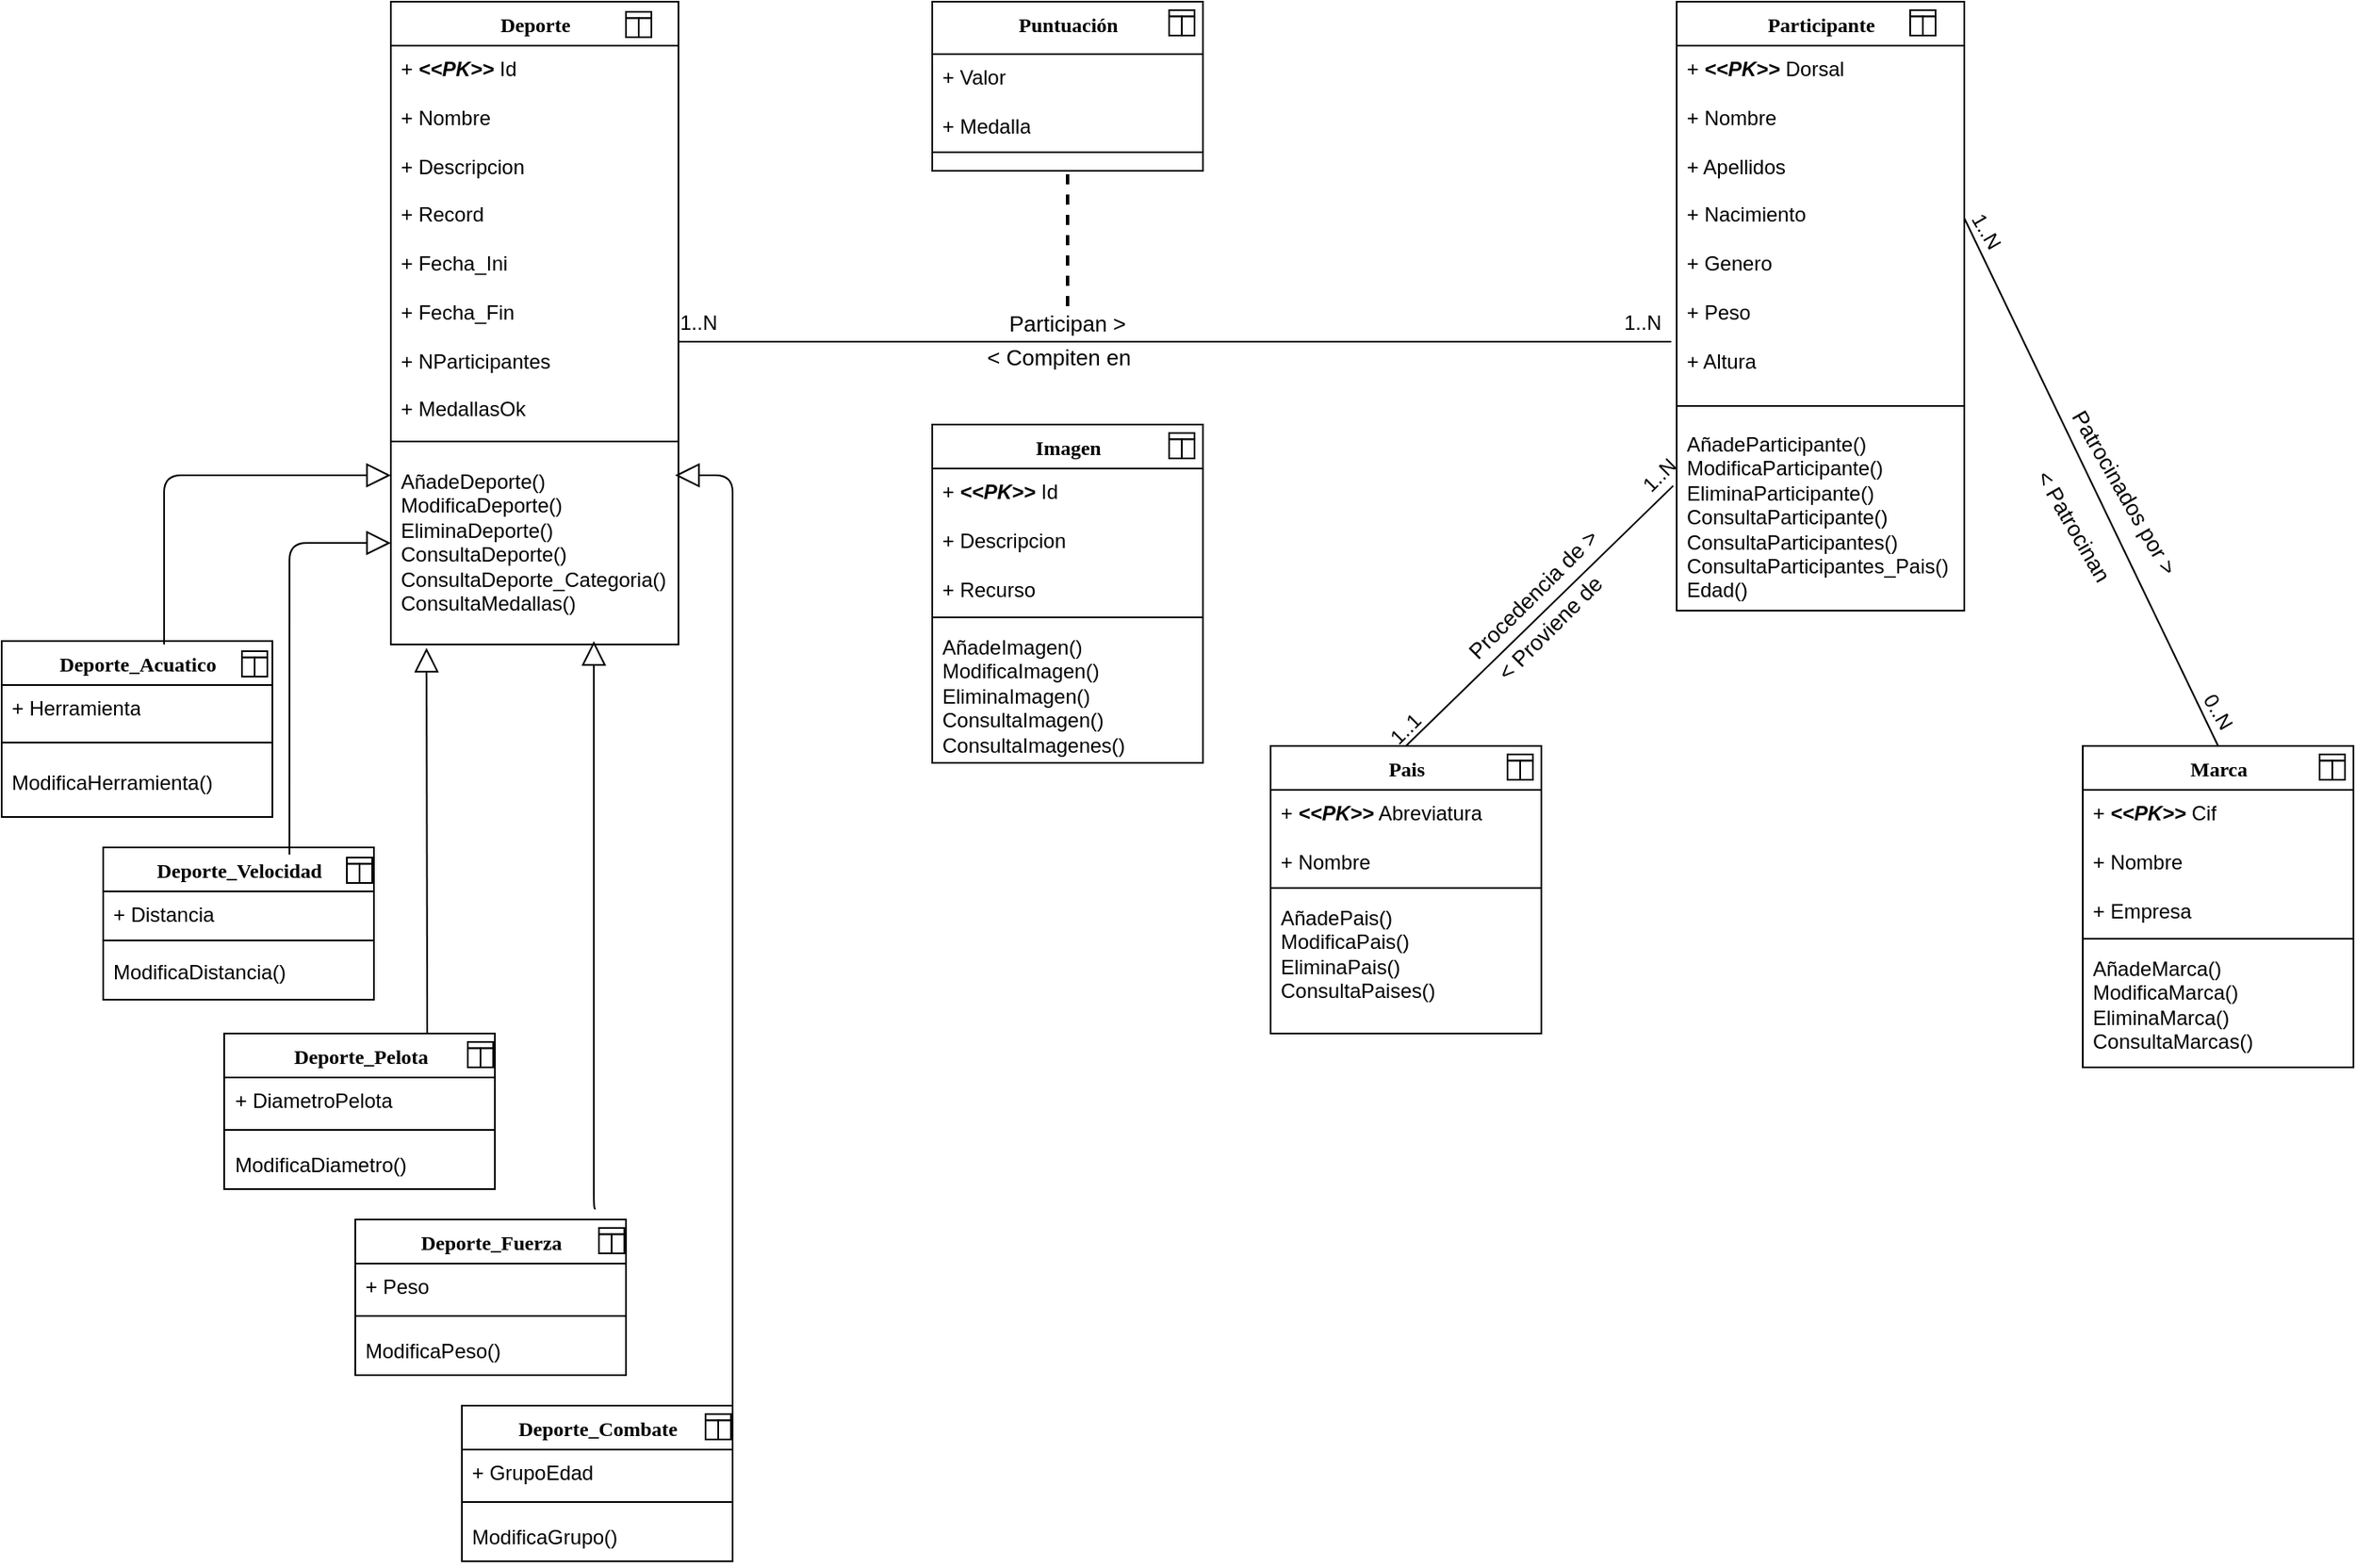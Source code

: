 <mxfile version="12.9.12" type="device"><diagram name="Page-1" id="6133507b-19e7-1e82-6fc7-422aa6c4b21f"><mxGraphModel dx="1662" dy="713" grid="1" gridSize="10" guides="1" tooltips="1" connect="1" arrows="1" fold="1" page="1" pageScale="1" pageWidth="850" pageHeight="1100" background="#ffffff" math="0" shadow="0"><root><mxCell id="0"/><mxCell id="1" parent="0"/><mxCell id="78961159f06e98e8-43" value="Participante" style="swimlane;html=1;fontStyle=1;align=center;verticalAlign=top;childLayout=stackLayout;horizontal=1;startSize=26;horizontalStack=0;resizeParent=1;resizeLast=0;collapsible=1;marginBottom=0;swimlaneFillColor=#ffffff;rounded=0;shadow=0;comic=0;labelBackgroundColor=none;strokeWidth=1;fillColor=none;fontFamily=Verdana;fontSize=12" parent="1" vertex="1"><mxGeometry x="1000" y="80" width="170" height="360" as="geometry"><mxRectangle x="665" y="136.0" width="100" height="26" as="alternateBounds"/></mxGeometry></mxCell><mxCell id="78961159f06e98e8-44" value="+ &lt;i&gt;&lt;b&gt;&amp;lt;&amp;lt;PK&amp;gt;&amp;gt;&lt;/b&gt;&lt;/i&gt; Dorsal&lt;br&gt;&lt;br&gt;+ Nombre&lt;br&gt;&lt;br&gt;+ Apellidos&lt;br&gt;&lt;br&gt;+ Nacimiento&lt;br&gt;&lt;br&gt;+ Genero&lt;br&gt;&lt;br&gt;+ Peso&lt;br&gt;&lt;br&gt;+ Altura" style="text;html=1;strokeColor=none;fillColor=none;align=left;verticalAlign=top;spacingLeft=4;spacingRight=4;whiteSpace=wrap;overflow=hidden;rotatable=0;points=[[0,0.5],[1,0.5]];portConstraint=eastwest;" parent="78961159f06e98e8-43" vertex="1"><mxGeometry y="26" width="170" height="204" as="geometry"/></mxCell><mxCell id="78961159f06e98e8-51" value="" style="line;html=1;strokeWidth=1;fillColor=none;align=left;verticalAlign=middle;spacingTop=-1;spacingLeft=3;spacingRight=3;rotatable=0;labelPosition=right;points=[];portConstraint=eastwest;" parent="78961159f06e98e8-43" vertex="1"><mxGeometry y="230" width="170" height="18" as="geometry"/></mxCell><mxCell id="RrK6YkFei6Kl3_vLixQs-23" value="AñadeParticipante()&lt;br&gt;ModificaParticipante()&lt;br&gt;EliminaParticipante()&lt;br&gt;ConsultaParticipante()&lt;br&gt;ConsultaParticipantes()&lt;br&gt;ConsultaParticipantes_Pais()&lt;br&gt;Edad()" style="text;html=1;strokeColor=none;fillColor=none;align=left;verticalAlign=top;spacingLeft=4;spacingRight=4;whiteSpace=wrap;overflow=hidden;rotatable=0;points=[[0,0.5],[1,0.5]];portConstraint=eastwest;" parent="78961159f06e98e8-43" vertex="1"><mxGeometry y="248" width="170" height="112" as="geometry"/></mxCell><mxCell id="78961159f06e98e8-69" value="Pais" style="swimlane;html=1;fontStyle=1;align=center;verticalAlign=top;childLayout=stackLayout;horizontal=1;startSize=26;horizontalStack=0;resizeParent=1;resizeLast=0;collapsible=1;marginBottom=0;swimlaneFillColor=#ffffff;rounded=0;shadow=0;comic=0;labelBackgroundColor=none;strokeWidth=1;fillColor=none;fontFamily=Verdana;fontSize=12" parent="1" vertex="1"><mxGeometry x="760" y="520" width="160" height="170" as="geometry"/></mxCell><mxCell id="78961159f06e98e8-70" value="+ &lt;i&gt;&lt;b&gt;&amp;lt;&amp;lt;PK&amp;gt;&amp;gt;&lt;/b&gt;&lt;/i&gt; Abreviatura&lt;br&gt;&lt;br&gt;+ Nombre" style="text;html=1;strokeColor=none;fillColor=none;align=left;verticalAlign=top;spacingLeft=4;spacingRight=4;whiteSpace=wrap;overflow=hidden;rotatable=0;points=[[0,0.5],[1,0.5]];portConstraint=eastwest;" parent="78961159f06e98e8-69" vertex="1"><mxGeometry y="26" width="160" height="54" as="geometry"/></mxCell><mxCell id="78961159f06e98e8-77" value="" style="line;html=1;strokeWidth=1;fillColor=none;align=left;verticalAlign=middle;spacingTop=-1;spacingLeft=3;spacingRight=3;rotatable=0;labelPosition=right;points=[];portConstraint=eastwest;" parent="78961159f06e98e8-69" vertex="1"><mxGeometry y="80" width="160" height="8" as="geometry"/></mxCell><mxCell id="RrK6YkFei6Kl3_vLixQs-21" value="AñadePais()&lt;br&gt;ModificaPais()&lt;br&gt;EliminaPais()&lt;br&gt;ConsultaPaises()" style="text;html=1;strokeColor=none;fillColor=none;align=left;verticalAlign=top;spacingLeft=4;spacingRight=4;whiteSpace=wrap;overflow=hidden;rotatable=0;points=[[0,0.5],[1,0.5]];portConstraint=eastwest;" parent="78961159f06e98e8-69" vertex="1"><mxGeometry y="88" width="160" height="72" as="geometry"/></mxCell><mxCell id="235556782a83e6d0-1" value="Marca" style="swimlane;html=1;fontStyle=1;align=center;verticalAlign=top;childLayout=stackLayout;horizontal=1;startSize=26;horizontalStack=0;resizeParent=1;resizeLast=0;collapsible=1;marginBottom=0;swimlaneFillColor=#ffffff;rounded=0;shadow=0;comic=0;labelBackgroundColor=none;strokeWidth=1;fillColor=none;fontFamily=Verdana;fontSize=12" parent="1" vertex="1"><mxGeometry x="1240" y="520" width="160" height="190" as="geometry"/></mxCell><mxCell id="235556782a83e6d0-2" value="+ &lt;i&gt;&lt;b&gt;&amp;lt;&amp;lt;PK&amp;gt;&amp;gt;&lt;/b&gt;&lt;/i&gt; Cif&lt;br&gt;&lt;br&gt;+ Nombre&lt;br&gt;&lt;br&gt;+ Empresa" style="text;html=1;strokeColor=none;fillColor=none;align=left;verticalAlign=top;spacingLeft=4;spacingRight=4;whiteSpace=wrap;overflow=hidden;rotatable=0;points=[[0,0.5],[1,0.5]];portConstraint=eastwest;" parent="235556782a83e6d0-1" vertex="1"><mxGeometry y="26" width="160" height="84" as="geometry"/></mxCell><mxCell id="235556782a83e6d0-6" value="" style="line;html=1;strokeWidth=1;fillColor=none;align=left;verticalAlign=middle;spacingTop=-1;spacingLeft=3;spacingRight=3;rotatable=0;labelPosition=right;points=[];portConstraint=eastwest;" parent="235556782a83e6d0-1" vertex="1"><mxGeometry y="110" width="160" height="8" as="geometry"/></mxCell><mxCell id="RrK6YkFei6Kl3_vLixQs-22" value="AñadeMarca()&lt;br&gt;ModificaMarca()&lt;br&gt;EliminaMarca()&lt;br&gt;ConsultaMarcas()" style="text;html=1;strokeColor=none;fillColor=none;align=left;verticalAlign=top;spacingLeft=4;spacingRight=4;whiteSpace=wrap;overflow=hidden;rotatable=0;points=[[0,0.5],[1,0.5]];portConstraint=eastwest;" parent="235556782a83e6d0-1" vertex="1"><mxGeometry y="118" width="160" height="72" as="geometry"/></mxCell><mxCell id="mWRU0pvSKaUWuQoYpiBd-20" value="" style="endArrow=none;html=1;entryX=-0.019;entryY=0.858;entryDx=0;entryDy=0;entryPerimeter=0;" parent="1" target="78961159f06e98e8-44" edge="1"><mxGeometry width="50" height="50" relative="1" as="geometry"><mxPoint x="400" y="281" as="sourcePoint"/><mxPoint x="730" y="330" as="targetPoint"/></mxGeometry></mxCell><mxCell id="mWRU0pvSKaUWuQoYpiBd-21" value="" style="endArrow=none;html=1;entryX=0.5;entryY=0;entryDx=0;entryDy=0;exitX=1;exitY=0.5;exitDx=0;exitDy=0;" parent="1" source="78961159f06e98e8-44" target="235556782a83e6d0-1" edge="1"><mxGeometry width="50" height="50" relative="1" as="geometry"><mxPoint x="570" y="459.996" as="sourcePoint"/><mxPoint x="1286.96" y="462.942" as="targetPoint"/></mxGeometry></mxCell><mxCell id="mWRU0pvSKaUWuQoYpiBd-22" value="" style="endArrow=none;html=1;exitX=0.5;exitY=0;exitDx=0;exitDy=0;entryX=-0.012;entryY=0.341;entryDx=0;entryDy=0;entryPerimeter=0;" parent="1" source="78961159f06e98e8-69" target="RrK6YkFei6Kl3_vLixQs-23" edge="1"><mxGeometry width="50" height="50" relative="1" as="geometry"><mxPoint x="1030" y="401" as="sourcePoint"/><mxPoint x="1080" y="351" as="targetPoint"/></mxGeometry></mxCell><mxCell id="mWRU0pvSKaUWuQoYpiBd-29" value="&lt;font style=&quot;font-size: 13px&quot;&gt;Patrocinados por &amp;gt;&lt;/font&gt;" style="text;html=1;strokeColor=none;fillColor=none;align=center;verticalAlign=middle;whiteSpace=wrap;rounded=0;rotation=60;" parent="1" vertex="1"><mxGeometry x="1200" y="360" width="130" height="20" as="geometry"/></mxCell><mxCell id="mWRU0pvSKaUWuQoYpiBd-30" value="&lt;font style=&quot;font-size: 13px&quot;&gt;&amp;lt; Patrocinan&lt;br&gt;&lt;/font&gt;" style="text;html=1;strokeColor=none;fillColor=none;align=center;verticalAlign=middle;whiteSpace=wrap;rounded=0;rotation=60;" parent="1" vertex="1"><mxGeometry x="1195" y="380" width="80" height="20" as="geometry"/></mxCell><mxCell id="mWRU0pvSKaUWuQoYpiBd-32" value="&lt;font style=&quot;font-size: 13px&quot;&gt;Procedencia de &amp;gt;&lt;/font&gt;" style="text;html=1;strokeColor=none;fillColor=none;align=center;verticalAlign=middle;whiteSpace=wrap;rounded=0;rotation=-45;" parent="1" vertex="1"><mxGeometry x="850" y="420" width="130" height="20" as="geometry"/></mxCell><mxCell id="mWRU0pvSKaUWuQoYpiBd-33" value="&lt;font style=&quot;font-size: 13px&quot;&gt;&amp;lt; Proviene de&lt;/font&gt;" style="text;html=1;strokeColor=none;fillColor=none;align=center;verticalAlign=middle;whiteSpace=wrap;rounded=0;rotation=-45;" parent="1" vertex="1"><mxGeometry x="860" y="440" width="130" height="20" as="geometry"/></mxCell><mxCell id="mWRU0pvSKaUWuQoYpiBd-38" value="&lt;span style=&quot;font-size: 13px&quot;&gt;Participan &amp;gt;&lt;/span&gt;" style="text;html=1;strokeColor=none;fillColor=none;align=center;verticalAlign=middle;whiteSpace=wrap;rounded=0;rotation=0;" parent="1" vertex="1"><mxGeometry x="575" y="260" width="130" height="20" as="geometry"/></mxCell><mxCell id="mWRU0pvSKaUWuQoYpiBd-39" value="&lt;span style=&quot;font-size: 13px&quot;&gt;&amp;lt; Compiten en&lt;/span&gt;" style="text;html=1;strokeColor=none;fillColor=none;align=center;verticalAlign=middle;whiteSpace=wrap;rounded=0;rotation=0;" parent="1" vertex="1"><mxGeometry x="570" y="280" width="130" height="20" as="geometry"/></mxCell><mxCell id="78961159f06e98e8-108" value="Imagen" style="swimlane;html=1;fontStyle=1;align=center;verticalAlign=top;childLayout=stackLayout;horizontal=1;startSize=26;horizontalStack=0;resizeParent=1;resizeLast=0;collapsible=1;marginBottom=0;swimlaneFillColor=#ffffff;rounded=0;shadow=0;comic=0;labelBackgroundColor=none;strokeWidth=1;fillColor=none;fontFamily=Verdana;fontSize=12" parent="1" vertex="1"><mxGeometry x="560" y="330" width="160" height="200" as="geometry"/></mxCell><mxCell id="78961159f06e98e8-109" value="+ &lt;i&gt;&lt;b&gt;&amp;lt;&amp;lt;PK&amp;gt;&amp;gt;&lt;/b&gt;&lt;/i&gt; Id&lt;br&gt;&lt;br&gt;+ Descripcion&lt;br&gt;&lt;br&gt;+ Recurso" style="text;html=1;strokeColor=none;fillColor=none;align=left;verticalAlign=top;spacingLeft=4;spacingRight=4;whiteSpace=wrap;overflow=hidden;rotatable=0;points=[[0,0.5],[1,0.5]];portConstraint=eastwest;" parent="78961159f06e98e8-108" vertex="1"><mxGeometry y="26" width="160" height="84" as="geometry"/></mxCell><mxCell id="78961159f06e98e8-116" value="" style="line;html=1;strokeWidth=1;fillColor=none;align=left;verticalAlign=middle;spacingTop=-1;spacingLeft=3;spacingRight=3;rotatable=0;labelPosition=right;points=[];portConstraint=eastwest;" parent="78961159f06e98e8-108" vertex="1"><mxGeometry y="110" width="160" height="8" as="geometry"/></mxCell><mxCell id="RrK6YkFei6Kl3_vLixQs-17" value="AñadeImagen()&lt;br&gt;ModificaImagen()&lt;br&gt;EliminaImagen()&lt;br&gt;ConsultaImagen()&lt;br&gt;ConsultaImagenes()" style="text;html=1;strokeColor=none;fillColor=none;align=left;verticalAlign=top;spacingLeft=4;spacingRight=4;whiteSpace=wrap;overflow=hidden;rotatable=0;points=[[0,0.5],[1,0.5]];portConstraint=eastwest;" parent="78961159f06e98e8-108" vertex="1"><mxGeometry y="118" width="160" height="82" as="geometry"/></mxCell><mxCell id="RrK6YkFei6Kl3_vLixQs-5" value="0..N" style="text;html=1;strokeColor=none;fillColor=none;align=center;verticalAlign=middle;whiteSpace=wrap;rounded=0;rotation=60;" parent="1" vertex="1"><mxGeometry x="1300" y="490" width="40" height="20" as="geometry"/></mxCell><mxCell id="RrK6YkFei6Kl3_vLixQs-6" value="1..N" style="text;html=1;strokeColor=none;fillColor=none;align=center;verticalAlign=middle;whiteSpace=wrap;rounded=0;rotation=60;" parent="1" vertex="1"><mxGeometry x="1163" y="206" width="40" height="20" as="geometry"/></mxCell><mxCell id="RrK6YkFei6Kl3_vLixQs-7" value="1..N" style="text;html=1;strokeColor=none;fillColor=none;align=center;verticalAlign=middle;whiteSpace=wrap;rounded=0;rotation=0;" parent="1" vertex="1"><mxGeometry x="960.0" y="260" width="40" height="20" as="geometry"/></mxCell><mxCell id="RrK6YkFei6Kl3_vLixQs-8" value="1..N" style="text;html=1;strokeColor=none;fillColor=none;align=center;verticalAlign=middle;whiteSpace=wrap;rounded=0;rotation=0;" parent="1" vertex="1"><mxGeometry x="402" y="260" width="40" height="20" as="geometry"/></mxCell><mxCell id="RrK6YkFei6Kl3_vLixQs-13" value="1..1" style="text;html=1;strokeColor=none;fillColor=none;align=center;verticalAlign=middle;whiteSpace=wrap;rounded=0;rotation=-45;" parent="1" vertex="1"><mxGeometry x="820" y="500" width="40" height="20" as="geometry"/></mxCell><mxCell id="RrK6YkFei6Kl3_vLixQs-14" value="1..N" style="text;html=1;strokeColor=none;fillColor=none;align=center;verticalAlign=middle;whiteSpace=wrap;rounded=0;rotation=-45;" parent="1" vertex="1"><mxGeometry x="970" y="350" width="40" height="20" as="geometry"/></mxCell><mxCell id="JG_A_MLzSvhmr40mzmSF-2" value="" style="endArrow=none;dashed=1;html=1;exitX=0.5;exitY=0;exitDx=0;exitDy=0;strokeWidth=2;" parent="1" source="mWRU0pvSKaUWuQoYpiBd-38" edge="1"><mxGeometry width="50" height="50" relative="1" as="geometry"><mxPoint x="620" y="220" as="sourcePoint"/><mxPoint x="640" y="180" as="targetPoint"/></mxGeometry></mxCell><mxCell id="JG_A_MLzSvhmr40mzmSF-3" value="Puntuación" style="swimlane;html=1;fontStyle=1;align=center;verticalAlign=top;childLayout=stackLayout;horizontal=1;startSize=31;horizontalStack=0;resizeParent=1;resizeLast=0;collapsible=1;marginBottom=0;swimlaneFillColor=#ffffff;rounded=0;shadow=0;comic=0;labelBackgroundColor=none;strokeWidth=1;fillColor=none;fontFamily=Verdana;fontSize=12" parent="1" vertex="1"><mxGeometry x="560" y="80" width="160" height="100" as="geometry"/></mxCell><mxCell id="JG_A_MLzSvhmr40mzmSF-4" value="+ Valor&lt;br&gt;&lt;br&gt;+ Medalla" style="text;html=1;strokeColor=none;fillColor=none;align=left;verticalAlign=top;spacingLeft=4;spacingRight=4;whiteSpace=wrap;overflow=hidden;rotatable=0;points=[[0,0.5],[1,0.5]];portConstraint=eastwest;" parent="JG_A_MLzSvhmr40mzmSF-3" vertex="1"><mxGeometry y="31" width="160" height="54" as="geometry"/></mxCell><mxCell id="JG_A_MLzSvhmr40mzmSF-5" value="" style="line;html=1;strokeWidth=1;fillColor=none;align=left;verticalAlign=middle;spacingTop=-1;spacingLeft=3;spacingRight=3;rotatable=0;labelPosition=right;points=[];portConstraint=eastwest;" parent="JG_A_MLzSvhmr40mzmSF-3" vertex="1"><mxGeometry y="85" width="160" height="8" as="geometry"/></mxCell><mxCell id="JG_A_MLzSvhmr40mzmSF-14" value="" style="group" parent="1" vertex="1" connectable="0"><mxGeometry x="700" y="85" width="15" height="15" as="geometry"/></mxCell><mxCell id="JG_A_MLzSvhmr40mzmSF-11" value="" style="verticalLabelPosition=bottom;verticalAlign=top;html=1;shape=mxgraph.basic.rect;fillColor2=none;strokeWidth=1;size=20;indent=5;" parent="JG_A_MLzSvhmr40mzmSF-14" vertex="1"><mxGeometry width="15" height="3.75" as="geometry"/></mxCell><mxCell id="JG_A_MLzSvhmr40mzmSF-12" value="" style="verticalLabelPosition=bottom;verticalAlign=top;html=1;shape=mxgraph.basic.rect;fillColor2=none;strokeWidth=1;size=20;indent=5;direction=south;" parent="JG_A_MLzSvhmr40mzmSF-14" vertex="1"><mxGeometry x="7.5" y="3.75" width="7.5" height="11.25" as="geometry"/></mxCell><mxCell id="JG_A_MLzSvhmr40mzmSF-13" value="" style="verticalLabelPosition=bottom;verticalAlign=top;html=1;shape=mxgraph.basic.rect;fillColor2=none;strokeWidth=1;size=20;indent=5;direction=south;" parent="JG_A_MLzSvhmr40mzmSF-14" vertex="1"><mxGeometry y="3.75" width="7.5" height="11.25" as="geometry"/></mxCell><mxCell id="JG_A_MLzSvhmr40mzmSF-15" value="" style="group" parent="1" vertex="1" connectable="0"><mxGeometry x="1138" y="85" width="15" height="15" as="geometry"/></mxCell><mxCell id="JG_A_MLzSvhmr40mzmSF-16" value="" style="verticalLabelPosition=bottom;verticalAlign=top;html=1;shape=mxgraph.basic.rect;fillColor2=none;strokeWidth=1;size=20;indent=5;" parent="JG_A_MLzSvhmr40mzmSF-15" vertex="1"><mxGeometry width="15" height="3.75" as="geometry"/></mxCell><mxCell id="JG_A_MLzSvhmr40mzmSF-17" value="" style="verticalLabelPosition=bottom;verticalAlign=top;html=1;shape=mxgraph.basic.rect;fillColor2=none;strokeWidth=1;size=20;indent=5;direction=south;" parent="JG_A_MLzSvhmr40mzmSF-15" vertex="1"><mxGeometry x="7.5" y="3.75" width="7.5" height="11.25" as="geometry"/></mxCell><mxCell id="JG_A_MLzSvhmr40mzmSF-18" value="" style="verticalLabelPosition=bottom;verticalAlign=top;html=1;shape=mxgraph.basic.rect;fillColor2=none;strokeWidth=1;size=20;indent=5;direction=south;" parent="JG_A_MLzSvhmr40mzmSF-15" vertex="1"><mxGeometry y="3.75" width="7.5" height="11.25" as="geometry"/></mxCell><mxCell id="JG_A_MLzSvhmr40mzmSF-19" value="" style="group" parent="1" vertex="1" connectable="0"><mxGeometry x="379" y="86" width="15" height="15" as="geometry"/></mxCell><mxCell id="JG_A_MLzSvhmr40mzmSF-20" value="" style="verticalLabelPosition=bottom;verticalAlign=top;html=1;shape=mxgraph.basic.rect;fillColor2=none;strokeWidth=1;size=20;indent=5;" parent="JG_A_MLzSvhmr40mzmSF-19" vertex="1"><mxGeometry width="15" height="3.75" as="geometry"/></mxCell><mxCell id="JG_A_MLzSvhmr40mzmSF-21" value="" style="verticalLabelPosition=bottom;verticalAlign=top;html=1;shape=mxgraph.basic.rect;fillColor2=none;strokeWidth=1;size=20;indent=5;direction=south;" parent="JG_A_MLzSvhmr40mzmSF-19" vertex="1"><mxGeometry x="7.5" y="3.75" width="7.5" height="11.25" as="geometry"/></mxCell><mxCell id="JG_A_MLzSvhmr40mzmSF-22" value="" style="verticalLabelPosition=bottom;verticalAlign=top;html=1;shape=mxgraph.basic.rect;fillColor2=none;strokeWidth=1;size=20;indent=5;direction=south;" parent="JG_A_MLzSvhmr40mzmSF-19" vertex="1"><mxGeometry y="3.75" width="7.5" height="11.25" as="geometry"/></mxCell><mxCell id="JG_A_MLzSvhmr40mzmSF-23" value="" style="group" parent="1" vertex="1" connectable="0"><mxGeometry x="700" y="335" width="15" height="15" as="geometry"/></mxCell><mxCell id="JG_A_MLzSvhmr40mzmSF-24" value="" style="verticalLabelPosition=bottom;verticalAlign=top;html=1;shape=mxgraph.basic.rect;fillColor2=none;strokeWidth=1;size=20;indent=5;" parent="JG_A_MLzSvhmr40mzmSF-23" vertex="1"><mxGeometry width="15" height="3.75" as="geometry"/></mxCell><mxCell id="JG_A_MLzSvhmr40mzmSF-25" value="" style="verticalLabelPosition=bottom;verticalAlign=top;html=1;shape=mxgraph.basic.rect;fillColor2=none;strokeWidth=1;size=20;indent=5;direction=south;" parent="JG_A_MLzSvhmr40mzmSF-23" vertex="1"><mxGeometry x="7.5" y="3.75" width="7.5" height="11.25" as="geometry"/></mxCell><mxCell id="JG_A_MLzSvhmr40mzmSF-26" value="" style="verticalLabelPosition=bottom;verticalAlign=top;html=1;shape=mxgraph.basic.rect;fillColor2=none;strokeWidth=1;size=20;indent=5;direction=south;" parent="JG_A_MLzSvhmr40mzmSF-23" vertex="1"><mxGeometry y="3.75" width="7.5" height="11.25" as="geometry"/></mxCell><mxCell id="JG_A_MLzSvhmr40mzmSF-31" value="" style="group" parent="1" vertex="1" connectable="0"><mxGeometry x="900" y="525" width="15" height="15" as="geometry"/></mxCell><mxCell id="JG_A_MLzSvhmr40mzmSF-32" value="" style="verticalLabelPosition=bottom;verticalAlign=top;html=1;shape=mxgraph.basic.rect;fillColor2=none;strokeWidth=1;size=20;indent=5;" parent="JG_A_MLzSvhmr40mzmSF-31" vertex="1"><mxGeometry width="15" height="3.75" as="geometry"/></mxCell><mxCell id="JG_A_MLzSvhmr40mzmSF-33" value="" style="verticalLabelPosition=bottom;verticalAlign=top;html=1;shape=mxgraph.basic.rect;fillColor2=none;strokeWidth=1;size=20;indent=5;direction=south;" parent="JG_A_MLzSvhmr40mzmSF-31" vertex="1"><mxGeometry x="7.5" y="3.75" width="7.5" height="11.25" as="geometry"/></mxCell><mxCell id="JG_A_MLzSvhmr40mzmSF-34" value="" style="verticalLabelPosition=bottom;verticalAlign=top;html=1;shape=mxgraph.basic.rect;fillColor2=none;strokeWidth=1;size=20;indent=5;direction=south;" parent="JG_A_MLzSvhmr40mzmSF-31" vertex="1"><mxGeometry y="3.75" width="7.5" height="11.25" as="geometry"/></mxCell><mxCell id="JG_A_MLzSvhmr40mzmSF-35" value="" style="group" parent="1" vertex="1" connectable="0"><mxGeometry x="1380" y="525" width="15" height="15" as="geometry"/></mxCell><mxCell id="JG_A_MLzSvhmr40mzmSF-36" value="" style="verticalLabelPosition=bottom;verticalAlign=top;html=1;shape=mxgraph.basic.rect;fillColor2=none;strokeWidth=1;size=20;indent=5;" parent="JG_A_MLzSvhmr40mzmSF-35" vertex="1"><mxGeometry width="15" height="3.75" as="geometry"/></mxCell><mxCell id="JG_A_MLzSvhmr40mzmSF-37" value="" style="verticalLabelPosition=bottom;verticalAlign=top;html=1;shape=mxgraph.basic.rect;fillColor2=none;strokeWidth=1;size=20;indent=5;direction=south;" parent="JG_A_MLzSvhmr40mzmSF-35" vertex="1"><mxGeometry x="7.5" y="3.75" width="7.5" height="11.25" as="geometry"/></mxCell><mxCell id="JG_A_MLzSvhmr40mzmSF-38" value="" style="verticalLabelPosition=bottom;verticalAlign=top;html=1;shape=mxgraph.basic.rect;fillColor2=none;strokeWidth=1;size=20;indent=5;direction=south;" parent="JG_A_MLzSvhmr40mzmSF-35" vertex="1"><mxGeometry y="3.75" width="7.5" height="11.25" as="geometry"/></mxCell><mxCell id="78961159f06e98e8-17" value="Deporte" style="swimlane;html=1;fontStyle=1;align=center;verticalAlign=top;childLayout=stackLayout;horizontal=1;startSize=26;horizontalStack=0;resizeParent=1;resizeLast=0;collapsible=1;marginBottom=0;swimlaneFillColor=#ffffff;rounded=0;shadow=0;comic=0;labelBackgroundColor=none;strokeWidth=1;fillColor=none;fontFamily=Verdana;fontSize=12" parent="1" vertex="1"><mxGeometry x="240" y="80" width="170" height="380" as="geometry"/></mxCell><mxCell id="78961159f06e98e8-23" value="+ &lt;i&gt;&lt;b&gt;&amp;lt;&amp;lt;PK&amp;gt;&amp;gt;&lt;/b&gt;&lt;/i&gt; Id&lt;br&gt;&lt;br&gt;+ Nombre&lt;br&gt;&lt;br&gt;+ Descripcion&lt;br&gt;&lt;br&gt;+ Record&lt;br&gt;&lt;br&gt;+ Fecha_Ini&lt;br&gt;&lt;br&gt;+ Fecha_Fin&lt;br&gt;&lt;br&gt;+ NParticipantes&lt;br&gt;&lt;br&gt;+ MedallasOk" style="text;html=1;strokeColor=none;fillColor=none;align=left;verticalAlign=top;spacingLeft=4;spacingRight=4;whiteSpace=wrap;overflow=hidden;rotatable=0;points=[[0,0.5],[1,0.5]];portConstraint=eastwest;" parent="78961159f06e98e8-17" vertex="1"><mxGeometry y="26" width="170" height="224" as="geometry"/></mxCell><mxCell id="78961159f06e98e8-19" value="" style="line;html=1;strokeWidth=1;fillColor=none;align=left;verticalAlign=middle;spacingTop=-1;spacingLeft=3;spacingRight=3;rotatable=0;labelPosition=right;points=[];portConstraint=eastwest;" parent="78961159f06e98e8-17" vertex="1"><mxGeometry y="250" width="170" height="20" as="geometry"/></mxCell><mxCell id="RrK6YkFei6Kl3_vLixQs-16" value="AñadeDeporte()&lt;br&gt;ModificaDeporte()&lt;br&gt;EliminaDeporte()&lt;br&gt;ConsultaDeporte()&lt;br&gt;ConsultaDeporte_Categoria()&lt;br&gt;ConsultaMedallas()" style="text;html=1;strokeColor=none;fillColor=none;align=left;verticalAlign=top;spacingLeft=4;spacingRight=4;whiteSpace=wrap;overflow=hidden;rotatable=0;points=[[0,0.5],[1,0.5]];portConstraint=eastwest;" parent="78961159f06e98e8-17" vertex="1"><mxGeometry y="270" width="170" height="110" as="geometry"/></mxCell><mxCell id="JG_A_MLzSvhmr40mzmSF-39" value="" style="edgeStyle=segmentEdgeStyle;endArrow=block;html=1;strokeWidth=1;endFill=0;strokeColor=#000000;jumpSize=6;endSize=12;" parent="1" edge="1"><mxGeometry width="50" height="50" relative="1" as="geometry"><mxPoint x="106" y="460" as="sourcePoint"/><mxPoint x="240" y="360" as="targetPoint"/><Array as="points"><mxPoint x="106" y="360"/><mxPoint x="240" y="360"/></Array></mxGeometry></mxCell><mxCell id="JG_A_MLzSvhmr40mzmSF-45" value="" style="group" parent="1" vertex="1" connectable="0"><mxGeometry x="152" y="464" width="15" height="15" as="geometry"/></mxCell><mxCell id="JG_A_MLzSvhmr40mzmSF-46" value="" style="verticalLabelPosition=bottom;verticalAlign=top;html=1;shape=mxgraph.basic.rect;fillColor2=none;strokeWidth=1;size=20;indent=5;" parent="JG_A_MLzSvhmr40mzmSF-45" vertex="1"><mxGeometry width="15" height="3.75" as="geometry"/></mxCell><mxCell id="JG_A_MLzSvhmr40mzmSF-47" value="" style="verticalLabelPosition=bottom;verticalAlign=top;html=1;shape=mxgraph.basic.rect;fillColor2=none;strokeWidth=1;size=20;indent=5;direction=south;" parent="JG_A_MLzSvhmr40mzmSF-45" vertex="1"><mxGeometry x="7.5" y="3.75" width="7.5" height="11.25" as="geometry"/></mxCell><mxCell id="JG_A_MLzSvhmr40mzmSF-48" value="" style="verticalLabelPosition=bottom;verticalAlign=top;html=1;shape=mxgraph.basic.rect;fillColor2=none;strokeWidth=1;size=20;indent=5;direction=south;" parent="JG_A_MLzSvhmr40mzmSF-45" vertex="1"><mxGeometry y="3.75" width="7.5" height="11.25" as="geometry"/></mxCell><mxCell id="JG_A_MLzSvhmr40mzmSF-49" value="" style="group" parent="1" vertex="1" connectable="0"><mxGeometry x="214" y="586" width="15" height="15" as="geometry"/></mxCell><mxCell id="JG_A_MLzSvhmr40mzmSF-50" value="" style="verticalLabelPosition=bottom;verticalAlign=top;html=1;shape=mxgraph.basic.rect;fillColor2=none;strokeWidth=1;size=20;indent=5;" parent="JG_A_MLzSvhmr40mzmSF-49" vertex="1"><mxGeometry width="15" height="3.75" as="geometry"/></mxCell><mxCell id="JG_A_MLzSvhmr40mzmSF-51" value="" style="verticalLabelPosition=bottom;verticalAlign=top;html=1;shape=mxgraph.basic.rect;fillColor2=none;strokeWidth=1;size=20;indent=5;direction=south;" parent="JG_A_MLzSvhmr40mzmSF-49" vertex="1"><mxGeometry x="7.5" y="3.75" width="7.5" height="11.25" as="geometry"/></mxCell><mxCell id="JG_A_MLzSvhmr40mzmSF-52" value="" style="verticalLabelPosition=bottom;verticalAlign=top;html=1;shape=mxgraph.basic.rect;fillColor2=none;strokeWidth=1;size=20;indent=5;direction=south;" parent="JG_A_MLzSvhmr40mzmSF-49" vertex="1"><mxGeometry y="3.75" width="7.5" height="11.25" as="geometry"/></mxCell><mxCell id="JG_A_MLzSvhmr40mzmSF-56" value="" style="edgeStyle=segmentEdgeStyle;endArrow=block;html=1;strokeWidth=1;endFill=0;strokeColor=#000000;jumpSize=6;endSize=12;exitX=0.688;exitY=0.047;exitDx=0;exitDy=0;exitPerimeter=0;" parent="1" source="JG_A_MLzSvhmr40mzmSF-53" edge="1"><mxGeometry width="50" height="50" relative="1" as="geometry"><mxPoint x="210" y="495" as="sourcePoint"/><mxPoint x="240" y="400" as="targetPoint"/><Array as="points"><mxPoint x="210" y="400"/><mxPoint x="240" y="400"/></Array></mxGeometry></mxCell><mxCell id="JG_A_MLzSvhmr40mzmSF-63" value="" style="group" parent="1" vertex="1" connectable="0"><mxGeometry x="141.5" y="690" width="160" height="43" as="geometry"/></mxCell><mxCell id="JG_A_MLzSvhmr40mzmSF-57" value="" style="group" parent="JG_A_MLzSvhmr40mzmSF-63" vertex="1" connectable="0"><mxGeometry x="144" y="5" width="15" height="15" as="geometry"/></mxCell><mxCell id="JG_A_MLzSvhmr40mzmSF-58" value="" style="verticalLabelPosition=bottom;verticalAlign=top;html=1;shape=mxgraph.basic.rect;fillColor2=none;strokeWidth=1;size=20;indent=5;" parent="JG_A_MLzSvhmr40mzmSF-57" vertex="1"><mxGeometry width="15" height="3.75" as="geometry"/></mxCell><mxCell id="JG_A_MLzSvhmr40mzmSF-59" value="" style="verticalLabelPosition=bottom;verticalAlign=top;html=1;shape=mxgraph.basic.rect;fillColor2=none;strokeWidth=1;size=20;indent=5;direction=south;" parent="JG_A_MLzSvhmr40mzmSF-57" vertex="1"><mxGeometry x="7.5" y="3.75" width="7.5" height="11.25" as="geometry"/></mxCell><mxCell id="JG_A_MLzSvhmr40mzmSF-60" value="" style="verticalLabelPosition=bottom;verticalAlign=top;html=1;shape=mxgraph.basic.rect;fillColor2=none;strokeWidth=1;size=20;indent=5;direction=south;" parent="JG_A_MLzSvhmr40mzmSF-57" vertex="1"><mxGeometry y="3.75" width="7.5" height="11.25" as="geometry"/></mxCell><mxCell id="JG_A_MLzSvhmr40mzmSF-61" value="Deporte_Pelota" style="swimlane;html=1;fontStyle=1;align=center;verticalAlign=top;childLayout=stackLayout;horizontal=1;startSize=26;horizontalStack=0;resizeParent=1;resizeLast=0;collapsible=1;marginBottom=0;swimlaneFillColor=#ffffff;rounded=0;shadow=0;comic=0;labelBackgroundColor=none;strokeWidth=1;fillColor=none;fontFamily=Verdana;fontSize=12" parent="JG_A_MLzSvhmr40mzmSF-63" vertex="1"><mxGeometry width="160" height="92" as="geometry"/></mxCell><mxCell id="XrF7s-RHu0ZAnnEoL_nJ-5" value="+ DiametroPelota" style="text;html=1;strokeColor=none;fillColor=none;align=left;verticalAlign=top;spacingLeft=4;spacingRight=4;whiteSpace=wrap;overflow=hidden;rotatable=0;points=[[0,0.5],[1,0.5]];portConstraint=eastwest;" parent="JG_A_MLzSvhmr40mzmSF-61" vertex="1"><mxGeometry y="26" width="160" height="24" as="geometry"/></mxCell><mxCell id="JG_A_MLzSvhmr40mzmSF-62" value="" style="line;html=1;strokeWidth=1;fillColor=none;align=left;verticalAlign=middle;spacingTop=-1;spacingLeft=3;spacingRight=3;rotatable=0;labelPosition=right;points=[];portConstraint=eastwest;" parent="JG_A_MLzSvhmr40mzmSF-61" vertex="1"><mxGeometry y="50" width="160" height="14" as="geometry"/></mxCell><mxCell id="XrF7s-RHu0ZAnnEoL_nJ-6" value="ModificaDiametro()" style="text;html=1;strokeColor=none;fillColor=none;align=left;verticalAlign=top;spacingLeft=4;spacingRight=4;whiteSpace=wrap;overflow=hidden;rotatable=0;points=[[0,0.5],[1,0.5]];portConstraint=eastwest;" parent="JG_A_MLzSvhmr40mzmSF-61" vertex="1"><mxGeometry y="64" width="160" height="28" as="geometry"/></mxCell><mxCell id="JG_A_MLzSvhmr40mzmSF-64" value="" style="edgeStyle=segmentEdgeStyle;endArrow=block;html=1;strokeWidth=1;endFill=0;strokeColor=#000000;jumpSize=6;endSize=12;exitX=0.75;exitY=0;exitDx=0;exitDy=0;entryX=0.124;entryY=1.018;entryDx=0;entryDy=0;entryPerimeter=0;" parent="1" source="JG_A_MLzSvhmr40mzmSF-61" target="RrK6YkFei6Kl3_vLixQs-16" edge="1"><mxGeometry width="50" height="50" relative="1" as="geometry"><mxPoint x="320" y="610" as="sourcePoint"/><mxPoint x="262" y="500" as="targetPoint"/><Array as="points"/></mxGeometry></mxCell><mxCell id="JG_A_MLzSvhmr40mzmSF-65" value="" style="group" parent="1" vertex="1" connectable="0"><mxGeometry x="219" y="800" width="160" height="43" as="geometry"/></mxCell><mxCell id="JG_A_MLzSvhmr40mzmSF-66" value="" style="group" parent="JG_A_MLzSvhmr40mzmSF-65" vertex="1" connectable="0"><mxGeometry x="144" y="5" width="15" height="15" as="geometry"/></mxCell><mxCell id="JG_A_MLzSvhmr40mzmSF-67" value="" style="verticalLabelPosition=bottom;verticalAlign=top;html=1;shape=mxgraph.basic.rect;fillColor2=none;strokeWidth=1;size=20;indent=5;" parent="JG_A_MLzSvhmr40mzmSF-66" vertex="1"><mxGeometry width="15" height="3.75" as="geometry"/></mxCell><mxCell id="JG_A_MLzSvhmr40mzmSF-68" value="" style="verticalLabelPosition=bottom;verticalAlign=top;html=1;shape=mxgraph.basic.rect;fillColor2=none;strokeWidth=1;size=20;indent=5;direction=south;" parent="JG_A_MLzSvhmr40mzmSF-66" vertex="1"><mxGeometry x="7.5" y="3.75" width="7.5" height="11.25" as="geometry"/></mxCell><mxCell id="JG_A_MLzSvhmr40mzmSF-69" value="" style="verticalLabelPosition=bottom;verticalAlign=top;html=1;shape=mxgraph.basic.rect;fillColor2=none;strokeWidth=1;size=20;indent=5;direction=south;" parent="JG_A_MLzSvhmr40mzmSF-66" vertex="1"><mxGeometry y="3.75" width="7.5" height="11.25" as="geometry"/></mxCell><mxCell id="JG_A_MLzSvhmr40mzmSF-70" value="Deporte_Fuerza" style="swimlane;html=1;fontStyle=1;align=center;verticalAlign=top;childLayout=stackLayout;horizontal=1;startSize=26;horizontalStack=0;resizeParent=1;resizeLast=0;collapsible=1;marginBottom=0;swimlaneFillColor=#ffffff;rounded=0;shadow=0;comic=0;labelBackgroundColor=none;strokeWidth=1;fillColor=none;fontFamily=Verdana;fontSize=12" parent="JG_A_MLzSvhmr40mzmSF-65" vertex="1"><mxGeometry width="160" height="92" as="geometry"/></mxCell><mxCell id="XrF7s-RHu0ZAnnEoL_nJ-8" value="+ Peso" style="text;html=1;strokeColor=none;fillColor=none;align=left;verticalAlign=top;spacingLeft=4;spacingRight=4;whiteSpace=wrap;overflow=hidden;rotatable=0;points=[[0,0.5],[1,0.5]];portConstraint=eastwest;" parent="JG_A_MLzSvhmr40mzmSF-70" vertex="1"><mxGeometry y="26" width="160" height="24" as="geometry"/></mxCell><mxCell id="JG_A_MLzSvhmr40mzmSF-71" value="" style="line;html=1;strokeWidth=1;fillColor=none;align=left;verticalAlign=middle;spacingTop=-1;spacingLeft=3;spacingRight=3;rotatable=0;labelPosition=right;points=[];portConstraint=eastwest;" parent="JG_A_MLzSvhmr40mzmSF-70" vertex="1"><mxGeometry y="50" width="160" height="14" as="geometry"/></mxCell><mxCell id="XrF7s-RHu0ZAnnEoL_nJ-9" value="ModificaPeso()" style="text;html=1;strokeColor=none;fillColor=none;align=left;verticalAlign=top;spacingLeft=4;spacingRight=4;whiteSpace=wrap;overflow=hidden;rotatable=0;points=[[0,0.5],[1,0.5]];portConstraint=eastwest;" parent="JG_A_MLzSvhmr40mzmSF-70" vertex="1"><mxGeometry y="64" width="160" height="28" as="geometry"/></mxCell><mxCell id="JG_A_MLzSvhmr40mzmSF-73" value="" style="group" parent="1" vertex="1" connectable="0"><mxGeometry x="282" y="910" width="160" height="43" as="geometry"/></mxCell><mxCell id="JG_A_MLzSvhmr40mzmSF-74" value="" style="group" parent="JG_A_MLzSvhmr40mzmSF-73" vertex="1" connectable="0"><mxGeometry x="144" y="5" width="15" height="15" as="geometry"/></mxCell><mxCell id="JG_A_MLzSvhmr40mzmSF-75" value="" style="verticalLabelPosition=bottom;verticalAlign=top;html=1;shape=mxgraph.basic.rect;fillColor2=none;strokeWidth=1;size=20;indent=5;" parent="JG_A_MLzSvhmr40mzmSF-74" vertex="1"><mxGeometry width="15" height="3.75" as="geometry"/></mxCell><mxCell id="JG_A_MLzSvhmr40mzmSF-76" value="" style="verticalLabelPosition=bottom;verticalAlign=top;html=1;shape=mxgraph.basic.rect;fillColor2=none;strokeWidth=1;size=20;indent=5;direction=south;" parent="JG_A_MLzSvhmr40mzmSF-74" vertex="1"><mxGeometry x="7.5" y="3.75" width="7.5" height="11.25" as="geometry"/></mxCell><mxCell id="JG_A_MLzSvhmr40mzmSF-77" value="" style="verticalLabelPosition=bottom;verticalAlign=top;html=1;shape=mxgraph.basic.rect;fillColor2=none;strokeWidth=1;size=20;indent=5;direction=south;" parent="JG_A_MLzSvhmr40mzmSF-74" vertex="1"><mxGeometry y="3.75" width="7.5" height="11.25" as="geometry"/></mxCell><mxCell id="JG_A_MLzSvhmr40mzmSF-78" value="Deporte_Combate" style="swimlane;html=1;fontStyle=1;align=center;verticalAlign=top;childLayout=stackLayout;horizontal=1;startSize=26;horizontalStack=0;resizeParent=1;resizeLast=0;collapsible=1;marginBottom=0;swimlaneFillColor=#ffffff;rounded=0;shadow=0;comic=0;labelBackgroundColor=none;strokeWidth=1;fillColor=none;fontFamily=Verdana;fontSize=12" parent="JG_A_MLzSvhmr40mzmSF-73" vertex="1"><mxGeometry width="160" height="92" as="geometry"/></mxCell><mxCell id="XrF7s-RHu0ZAnnEoL_nJ-10" value="+ GrupoEdad" style="text;html=1;strokeColor=none;fillColor=none;align=left;verticalAlign=top;spacingLeft=4;spacingRight=4;whiteSpace=wrap;overflow=hidden;rotatable=0;points=[[0,0.5],[1,0.5]];portConstraint=eastwest;" parent="JG_A_MLzSvhmr40mzmSF-78" vertex="1"><mxGeometry y="26" width="160" height="24" as="geometry"/></mxCell><mxCell id="JG_A_MLzSvhmr40mzmSF-79" value="" style="line;html=1;strokeWidth=1;fillColor=none;align=left;verticalAlign=middle;spacingTop=-1;spacingLeft=3;spacingRight=3;rotatable=0;labelPosition=right;points=[];portConstraint=eastwest;" parent="JG_A_MLzSvhmr40mzmSF-78" vertex="1"><mxGeometry y="50" width="160" height="14" as="geometry"/></mxCell><mxCell id="XrF7s-RHu0ZAnnEoL_nJ-11" value="ModificaGrupo()" style="text;html=1;strokeColor=none;fillColor=none;align=left;verticalAlign=top;spacingLeft=4;spacingRight=4;whiteSpace=wrap;overflow=hidden;rotatable=0;points=[[0,0.5],[1,0.5]];portConstraint=eastwest;" parent="JG_A_MLzSvhmr40mzmSF-78" vertex="1"><mxGeometry y="64" width="160" height="28" as="geometry"/></mxCell><mxCell id="JG_A_MLzSvhmr40mzmSF-80" value="" style="edgeStyle=segmentEdgeStyle;endArrow=block;html=1;strokeWidth=1;endFill=0;strokeColor=#000000;jumpSize=6;endSize=12;exitX=1;exitY=0;exitDx=0;exitDy=0;" parent="1" source="JG_A_MLzSvhmr40mzmSF-78" edge="1"><mxGeometry width="50" height="50" relative="1" as="geometry"><mxPoint x="528" y="750" as="sourcePoint"/><mxPoint x="408" y="360" as="targetPoint"/><Array as="points"><mxPoint x="442" y="360"/></Array></mxGeometry></mxCell><mxCell id="JG_A_MLzSvhmr40mzmSF-41" value="Deporte_Acuatico" style="swimlane;html=1;fontStyle=1;align=center;verticalAlign=top;childLayout=stackLayout;horizontal=1;startSize=26;horizontalStack=0;resizeParent=1;resizeLast=0;collapsible=1;marginBottom=0;swimlaneFillColor=#ffffff;rounded=0;shadow=0;comic=0;labelBackgroundColor=none;strokeWidth=1;fillColor=none;fontFamily=Verdana;fontSize=12" parent="1" vertex="1"><mxGeometry x="10" y="458" width="160" height="104" as="geometry"/></mxCell><mxCell id="XrF7s-RHu0ZAnnEoL_nJ-1" value="+ Herramienta" style="text;html=1;strokeColor=none;fillColor=none;align=left;verticalAlign=top;spacingLeft=4;spacingRight=4;whiteSpace=wrap;overflow=hidden;rotatable=0;points=[[0,0.5],[1,0.5]];portConstraint=eastwest;" parent="JG_A_MLzSvhmr40mzmSF-41" vertex="1"><mxGeometry y="26" width="160" height="24" as="geometry"/></mxCell><mxCell id="JG_A_MLzSvhmr40mzmSF-43" value="" style="line;html=1;strokeWidth=1;fillColor=none;align=left;verticalAlign=middle;spacingTop=-1;spacingLeft=3;spacingRight=3;rotatable=0;labelPosition=right;points=[];portConstraint=eastwest;" parent="JG_A_MLzSvhmr40mzmSF-41" vertex="1"><mxGeometry y="50" width="160" height="20" as="geometry"/></mxCell><mxCell id="XrF7s-RHu0ZAnnEoL_nJ-2" value="ModificaHerramienta()" style="text;html=1;strokeColor=none;fillColor=none;align=left;verticalAlign=top;spacingLeft=4;spacingRight=4;whiteSpace=wrap;overflow=hidden;rotatable=0;points=[[0,0.5],[1,0.5]];portConstraint=eastwest;" parent="JG_A_MLzSvhmr40mzmSF-41" vertex="1"><mxGeometry y="70" width="160" height="34" as="geometry"/></mxCell><mxCell id="JG_A_MLzSvhmr40mzmSF-53" value="Deporte_Velocidad" style="swimlane;html=1;fontStyle=1;align=center;verticalAlign=top;childLayout=stackLayout;horizontal=1;startSize=26;horizontalStack=0;resizeParent=1;resizeLast=0;collapsible=1;marginBottom=0;swimlaneFillColor=#ffffff;rounded=0;shadow=0;comic=0;labelBackgroundColor=none;strokeWidth=1;fillColor=none;fontFamily=Verdana;fontSize=12" parent="1" vertex="1"><mxGeometry x="70" y="580" width="160" height="90" as="geometry"/></mxCell><mxCell id="XrF7s-RHu0ZAnnEoL_nJ-3" value="+ Distancia" style="text;html=1;strokeColor=none;fillColor=none;align=left;verticalAlign=top;spacingLeft=4;spacingRight=4;whiteSpace=wrap;overflow=hidden;rotatable=0;points=[[0,0.5],[1,0.5]];portConstraint=eastwest;" parent="JG_A_MLzSvhmr40mzmSF-53" vertex="1"><mxGeometry y="26" width="160" height="24" as="geometry"/></mxCell><mxCell id="JG_A_MLzSvhmr40mzmSF-55" value="" style="line;html=1;strokeWidth=1;fillColor=none;align=left;verticalAlign=middle;spacingTop=-1;spacingLeft=3;spacingRight=3;rotatable=0;labelPosition=right;points=[];portConstraint=eastwest;" parent="JG_A_MLzSvhmr40mzmSF-53" vertex="1"><mxGeometry y="50" width="160" height="10" as="geometry"/></mxCell><mxCell id="XrF7s-RHu0ZAnnEoL_nJ-4" value="ModificaDistancia()" style="text;html=1;strokeColor=none;fillColor=none;align=left;verticalAlign=top;spacingLeft=4;spacingRight=4;whiteSpace=wrap;overflow=hidden;rotatable=0;points=[[0,0.5],[1,0.5]];portConstraint=eastwest;" parent="JG_A_MLzSvhmr40mzmSF-53" vertex="1"><mxGeometry y="60" width="160" height="28" as="geometry"/></mxCell><mxCell id="XrF7s-RHu0ZAnnEoL_nJ-7" value="" style="edgeStyle=segmentEdgeStyle;endArrow=block;html=1;strokeWidth=1;endFill=0;strokeColor=#000000;jumpSize=6;endSize=12;exitX=0.888;exitY=-0.07;exitDx=0;exitDy=0;entryX=0.124;entryY=1.018;entryDx=0;entryDy=0;entryPerimeter=0;exitPerimeter=0;" parent="1" source="JG_A_MLzSvhmr40mzmSF-70" edge="1"><mxGeometry width="50" height="50" relative="1" as="geometry"><mxPoint x="360.42" y="686.02" as="sourcePoint"/><mxPoint x="360.0" y="458" as="targetPoint"/><Array as="points"/></mxGeometry></mxCell></root></mxGraphModel></diagram></mxfile>